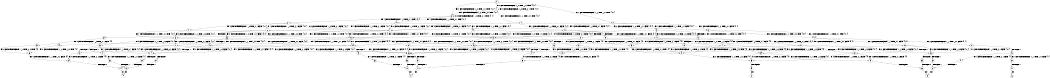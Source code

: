 digraph BCG {
size = "7, 10.5";
center = TRUE;
node [shape = circle];
0 [peripheries = 2];
0 -> 1 [label = "EX !0 !ATOMIC_EXCH_BRANCH (1, +0, TRUE, +0, 1, TRUE) !{0, 1}"];
0 -> 2 [label = "EX !1 !ATOMIC_EXCH_BRANCH (1, +1, TRUE, +0, 1, TRUE) !{0, 1}"];
0 -> 3 [label = "EX !0 !ATOMIC_EXCH_BRANCH (1, +0, TRUE, +0, 1, TRUE) !{0, 1}"];
1 -> 1 [label = "EX !0 !ATOMIC_EXCH_BRANCH (1, +0, TRUE, +0, 1, TRUE) !{0, 1}"];
1 -> 4 [label = "EX !1 !ATOMIC_EXCH_BRANCH (1, +1, TRUE, +0, 1, TRUE) !{0, 1}"];
1 -> 3 [label = "EX !0 !ATOMIC_EXCH_BRANCH (1, +0, TRUE, +0, 1, TRUE) !{0, 1}"];
2 -> 5 [label = "EX !1 !ATOMIC_EXCH_BRANCH (1, +1, TRUE, +0, 1, FALSE) !{0, 1}"];
2 -> 6 [label = "EX !0 !ATOMIC_EXCH_BRANCH (1, +0, TRUE, +0, 1, FALSE) !{0, 1}"];
2 -> 7 [label = "EX !0 !ATOMIC_EXCH_BRANCH (1, +0, TRUE, +0, 1, FALSE) !{0, 1}"];
3 -> 8 [label = "EX !1 !ATOMIC_EXCH_BRANCH (1, +1, TRUE, +0, 1, TRUE) !{0, 1}"];
3 -> 3 [label = "EX !0 !ATOMIC_EXCH_BRANCH (1, +0, TRUE, +0, 1, TRUE) !{0, 1}"];
3 -> 9 [label = "EX !1 !ATOMIC_EXCH_BRANCH (1, +1, TRUE, +0, 1, TRUE) !{0, 1}"];
4 -> 6 [label = "EX !0 !ATOMIC_EXCH_BRANCH (1, +0, TRUE, +0, 1, FALSE) !{0, 1}"];
4 -> 10 [label = "EX !1 !ATOMIC_EXCH_BRANCH (1, +1, TRUE, +0, 1, FALSE) !{0, 1}"];
4 -> 7 [label = "EX !0 !ATOMIC_EXCH_BRANCH (1, +0, TRUE, +0, 1, FALSE) !{0, 1}"];
5 -> 11 [label = "EX !0 !ATOMIC_EXCH_BRANCH (1, +0, TRUE, +0, 1, FALSE) !{0, 1}"];
5 -> 12 [label = "TERMINATE !1"];
5 -> 13 [label = "EX !0 !ATOMIC_EXCH_BRANCH (1, +0, TRUE, +0, 1, FALSE) !{0, 1}"];
6 -> 14 [label = "EX !0 !ATOMIC_EXCH_BRANCH (1, +1, TRUE, +0, 2, TRUE) !{0, 1}"];
6 -> 14 [label = "EX !1 !ATOMIC_EXCH_BRANCH (1, +1, TRUE, +0, 1, TRUE) !{0, 1}"];
6 -> 15 [label = "EX !0 !ATOMIC_EXCH_BRANCH (1, +1, TRUE, +0, 2, TRUE) !{0, 1}"];
7 -> 16 [label = "EX !1 !ATOMIC_EXCH_BRANCH (1, +1, TRUE, +0, 1, TRUE) !{0, 1}"];
7 -> 15 [label = "EX !0 !ATOMIC_EXCH_BRANCH (1, +1, TRUE, +0, 2, TRUE) !{0, 1}"];
7 -> 15 [label = "EX !1 !ATOMIC_EXCH_BRANCH (1, +1, TRUE, +0, 1, TRUE) !{0, 1}"];
8 -> 17 [label = "EX !0 !ATOMIC_EXCH_BRANCH (1, +0, TRUE, +0, 1, FALSE) !{0, 1}"];
8 -> 18 [label = "EX !1 !ATOMIC_EXCH_BRANCH (1, +1, TRUE, +0, 1, FALSE) !{0, 1}"];
8 -> 7 [label = "EX !0 !ATOMIC_EXCH_BRANCH (1, +0, TRUE, +0, 1, FALSE) !{0, 1}"];
9 -> 18 [label = "EX !1 !ATOMIC_EXCH_BRANCH (1, +1, TRUE, +0, 1, FALSE) !{0, 1}"];
9 -> 7 [label = "EX !0 !ATOMIC_EXCH_BRANCH (1, +0, TRUE, +0, 1, FALSE) !{0, 1}"];
9 -> 19 [label = "EX !1 !ATOMIC_EXCH_BRANCH (1, +1, TRUE, +0, 1, FALSE) !{0, 1}"];
10 -> 11 [label = "EX !0 !ATOMIC_EXCH_BRANCH (1, +0, TRUE, +0, 1, FALSE) !{0, 1}"];
10 -> 20 [label = "TERMINATE !1"];
10 -> 13 [label = "EX !0 !ATOMIC_EXCH_BRANCH (1, +0, TRUE, +0, 1, FALSE) !{0, 1}"];
11 -> 21 [label = "EX !0 !ATOMIC_EXCH_BRANCH (1, +1, TRUE, +0, 2, TRUE) !{0, 1}"];
11 -> 22 [label = "TERMINATE !1"];
11 -> 23 [label = "EX !0 !ATOMIC_EXCH_BRANCH (1, +1, TRUE, +0, 2, TRUE) !{0, 1}"];
12 -> 24 [label = "EX !0 !ATOMIC_EXCH_BRANCH (1, +0, TRUE, +0, 1, FALSE) !{0}"];
12 -> 25 [label = "EX !0 !ATOMIC_EXCH_BRANCH (1, +0, TRUE, +0, 1, FALSE) !{0}"];
13 -> 23 [label = "EX !0 !ATOMIC_EXCH_BRANCH (1, +1, TRUE, +0, 2, TRUE) !{0, 1}"];
13 -> 26 [label = "TERMINATE !1"];
14 -> 27 [label = "EX !0 !ATOMIC_EXCH_BRANCH (1, +1, TRUE, +0, 2, FALSE) !{0, 1}"];
14 -> 28 [label = "EX !1 !ATOMIC_EXCH_BRANCH (1, +1, TRUE, +0, 1, FALSE) !{0, 1}"];
14 -> 29 [label = "EX !0 !ATOMIC_EXCH_BRANCH (1, +1, TRUE, +0, 2, FALSE) !{0, 1}"];
15 -> 30 [label = "EX !1 !ATOMIC_EXCH_BRANCH (1, +1, TRUE, +0, 1, FALSE) !{0, 1}"];
15 -> 29 [label = "EX !0 !ATOMIC_EXCH_BRANCH (1, +1, TRUE, +0, 2, FALSE) !{0, 1}"];
15 -> 31 [label = "EX !1 !ATOMIC_EXCH_BRANCH (1, +1, TRUE, +0, 1, FALSE) !{0, 1}"];
16 -> 32 [label = "EX !0 !ATOMIC_EXCH_BRANCH (1, +1, TRUE, +0, 2, FALSE) !{0, 1}"];
16 -> 30 [label = "EX !1 !ATOMIC_EXCH_BRANCH (1, +1, TRUE, +0, 1, FALSE) !{0, 1}"];
16 -> 29 [label = "EX !0 !ATOMIC_EXCH_BRANCH (1, +1, TRUE, +0, 2, FALSE) !{0, 1}"];
17 -> 16 [label = "EX !0 !ATOMIC_EXCH_BRANCH (1, +1, TRUE, +0, 2, TRUE) !{0, 1}"];
17 -> 16 [label = "EX !1 !ATOMIC_EXCH_BRANCH (1, +1, TRUE, +0, 1, TRUE) !{0, 1}"];
17 -> 15 [label = "EX !0 !ATOMIC_EXCH_BRANCH (1, +1, TRUE, +0, 2, TRUE) !{0, 1}"];
18 -> 33 [label = "EX !0 !ATOMIC_EXCH_BRANCH (1, +0, TRUE, +0, 1, FALSE) !{0, 1}"];
18 -> 34 [label = "TERMINATE !1"];
18 -> 13 [label = "EX !0 !ATOMIC_EXCH_BRANCH (1, +0, TRUE, +0, 1, FALSE) !{0, 1}"];
19 -> 13 [label = "EX !0 !ATOMIC_EXCH_BRANCH (1, +0, TRUE, +0, 1, FALSE) !{0, 1}"];
19 -> 35 [label = "TERMINATE !1"];
20 -> 24 [label = "EX !0 !ATOMIC_EXCH_BRANCH (1, +0, TRUE, +0, 1, FALSE) !{0}"];
20 -> 25 [label = "EX !0 !ATOMIC_EXCH_BRANCH (1, +0, TRUE, +0, 1, FALSE) !{0}"];
21 -> 36 [label = "EX !0 !ATOMIC_EXCH_BRANCH (1, +1, TRUE, +0, 2, FALSE) !{0, 1}"];
21 -> 37 [label = "TERMINATE !1"];
21 -> 38 [label = "EX !0 !ATOMIC_EXCH_BRANCH (1, +1, TRUE, +0, 2, FALSE) !{0, 1}"];
22 -> 39 [label = "EX !0 !ATOMIC_EXCH_BRANCH (1, +1, TRUE, +0, 2, TRUE) !{0}"];
22 -> 40 [label = "EX !0 !ATOMIC_EXCH_BRANCH (1, +1, TRUE, +0, 2, TRUE) !{0}"];
23 -> 38 [label = "EX !0 !ATOMIC_EXCH_BRANCH (1, +1, TRUE, +0, 2, FALSE) !{0, 1}"];
23 -> 41 [label = "TERMINATE !1"];
24 -> 39 [label = "EX !0 !ATOMIC_EXCH_BRANCH (1, +1, TRUE, +0, 2, TRUE) !{0}"];
24 -> 40 [label = "EX !0 !ATOMIC_EXCH_BRANCH (1, +1, TRUE, +0, 2, TRUE) !{0}"];
25 -> 40 [label = "EX !0 !ATOMIC_EXCH_BRANCH (1, +1, TRUE, +0, 2, TRUE) !{0}"];
26 -> 42 [label = "EX !0 !ATOMIC_EXCH_BRANCH (1, +1, TRUE, +0, 2, TRUE) !{0}"];
27 -> 36 [label = "EX !1 !ATOMIC_EXCH_BRANCH (1, +1, TRUE, +0, 1, FALSE) !{0, 1}"];
27 -> 43 [label = "TERMINATE !0"];
28 -> 36 [label = "EX !0 !ATOMIC_EXCH_BRANCH (1, +1, TRUE, +0, 2, FALSE) !{0, 1}"];
28 -> 37 [label = "TERMINATE !1"];
28 -> 38 [label = "EX !0 !ATOMIC_EXCH_BRANCH (1, +1, TRUE, +0, 2, FALSE) !{0, 1}"];
29 -> 44 [label = "EX !1 !ATOMIC_EXCH_BRANCH (1, +1, TRUE, +0, 1, FALSE) !{0, 1}"];
29 -> 38 [label = "EX !1 !ATOMIC_EXCH_BRANCH (1, +1, TRUE, +0, 1, FALSE) !{0, 1}"];
29 -> 45 [label = "TERMINATE !0"];
30 -> 44 [label = "EX !0 !ATOMIC_EXCH_BRANCH (1, +1, TRUE, +0, 2, FALSE) !{0, 1}"];
30 -> 46 [label = "TERMINATE !1"];
30 -> 38 [label = "EX !0 !ATOMIC_EXCH_BRANCH (1, +1, TRUE, +0, 2, FALSE) !{0, 1}"];
31 -> 38 [label = "EX !0 !ATOMIC_EXCH_BRANCH (1, +1, TRUE, +0, 2, FALSE) !{0, 1}"];
31 -> 41 [label = "TERMINATE !1"];
32 -> 44 [label = "EX !1 !ATOMIC_EXCH_BRANCH (1, +1, TRUE, +0, 1, FALSE) !{0, 1}"];
32 -> 47 [label = "TERMINATE !0"];
33 -> 48 [label = "EX !0 !ATOMIC_EXCH_BRANCH (1, +1, TRUE, +0, 2, TRUE) !{0, 1}"];
33 -> 49 [label = "TERMINATE !1"];
33 -> 23 [label = "EX !0 !ATOMIC_EXCH_BRANCH (1, +1, TRUE, +0, 2, TRUE) !{0, 1}"];
34 -> 50 [label = "EX !0 !ATOMIC_EXCH_BRANCH (1, +0, TRUE, +0, 1, FALSE) !{0}"];
35 -> 51 [label = "EX !0 !ATOMIC_EXCH_BRANCH (1, +0, TRUE, +0, 1, FALSE) !{0}"];
36 -> 52 [label = "TERMINATE !0"];
36 -> 53 [label = "TERMINATE !1"];
37 -> 54 [label = "EX !0 !ATOMIC_EXCH_BRANCH (1, +1, TRUE, +0, 2, FALSE) !{0}"];
37 -> 55 [label = "EX !0 !ATOMIC_EXCH_BRANCH (1, +1, TRUE, +0, 2, FALSE) !{0}"];
38 -> 56 [label = "TERMINATE !0"];
38 -> 57 [label = "TERMINATE !1"];
39 -> 54 [label = "EX !0 !ATOMIC_EXCH_BRANCH (1, +1, TRUE, +0, 2, FALSE) !{0}"];
39 -> 55 [label = "EX !0 !ATOMIC_EXCH_BRANCH (1, +1, TRUE, +0, 2, FALSE) !{0}"];
40 -> 55 [label = "EX !0 !ATOMIC_EXCH_BRANCH (1, +1, TRUE, +0, 2, FALSE) !{0}"];
41 -> 58 [label = "EX !0 !ATOMIC_EXCH_BRANCH (1, +1, TRUE, +0, 2, FALSE) !{0}"];
42 -> 58 [label = "EX !0 !ATOMIC_EXCH_BRANCH (1, +1, TRUE, +0, 2, FALSE) !{0}"];
43 -> 59 [label = "EX !1 !ATOMIC_EXCH_BRANCH (1, +1, TRUE, +0, 1, FALSE) !{1}"];
43 -> 60 [label = "EX !1 !ATOMIC_EXCH_BRANCH (1, +1, TRUE, +0, 1, FALSE) !{1}"];
44 -> 61 [label = "TERMINATE !0"];
44 -> 62 [label = "TERMINATE !1"];
45 -> 63 [label = "EX !1 !ATOMIC_EXCH_BRANCH (1, +1, TRUE, +0, 1, FALSE) !{1}"];
46 -> 64 [label = "EX !0 !ATOMIC_EXCH_BRANCH (1, +1, TRUE, +0, 2, FALSE) !{0}"];
47 -> 65 [label = "EX !1 !ATOMIC_EXCH_BRANCH (1, +1, TRUE, +0, 1, FALSE) !{1}"];
48 -> 44 [label = "EX !0 !ATOMIC_EXCH_BRANCH (1, +1, TRUE, +0, 2, FALSE) !{0, 1}"];
48 -> 46 [label = "TERMINATE !1"];
48 -> 38 [label = "EX !0 !ATOMIC_EXCH_BRANCH (1, +1, TRUE, +0, 2, FALSE) !{0, 1}"];
49 -> 66 [label = "EX !0 !ATOMIC_EXCH_BRANCH (1, +1, TRUE, +0, 2, TRUE) !{0}"];
50 -> 66 [label = "EX !0 !ATOMIC_EXCH_BRANCH (1, +1, TRUE, +0, 2, TRUE) !{0}"];
51 -> 42 [label = "EX !0 !ATOMIC_EXCH_BRANCH (1, +1, TRUE, +0, 2, TRUE) !{0}"];
52 -> 67 [label = "TERMINATE !1"];
53 -> 68 [label = "TERMINATE !0"];
54 -> 68 [label = "TERMINATE !0"];
55 -> 69 [label = "TERMINATE !0"];
56 -> 70 [label = "TERMINATE !1"];
57 -> 71 [label = "TERMINATE !0"];
58 -> 71 [label = "TERMINATE !0"];
59 -> 67 [label = "TERMINATE !1"];
60 -> 72 [label = "TERMINATE !1"];
61 -> 73 [label = "TERMINATE !1"];
62 -> 74 [label = "TERMINATE !0"];
63 -> 70 [label = "TERMINATE !1"];
64 -> 74 [label = "TERMINATE !0"];
65 -> 73 [label = "TERMINATE !1"];
66 -> 64 [label = "EX !0 !ATOMIC_EXCH_BRANCH (1, +1, TRUE, +0, 2, FALSE) !{0}"];
67 -> 75 [label = "exit"];
68 -> 75 [label = "exit"];
69 -> 76 [label = "exit"];
70 -> 77 [label = "exit"];
71 -> 77 [label = "exit"];
72 -> 78 [label = "exit"];
73 -> 79 [label = "exit"];
74 -> 79 [label = "exit"];
}
